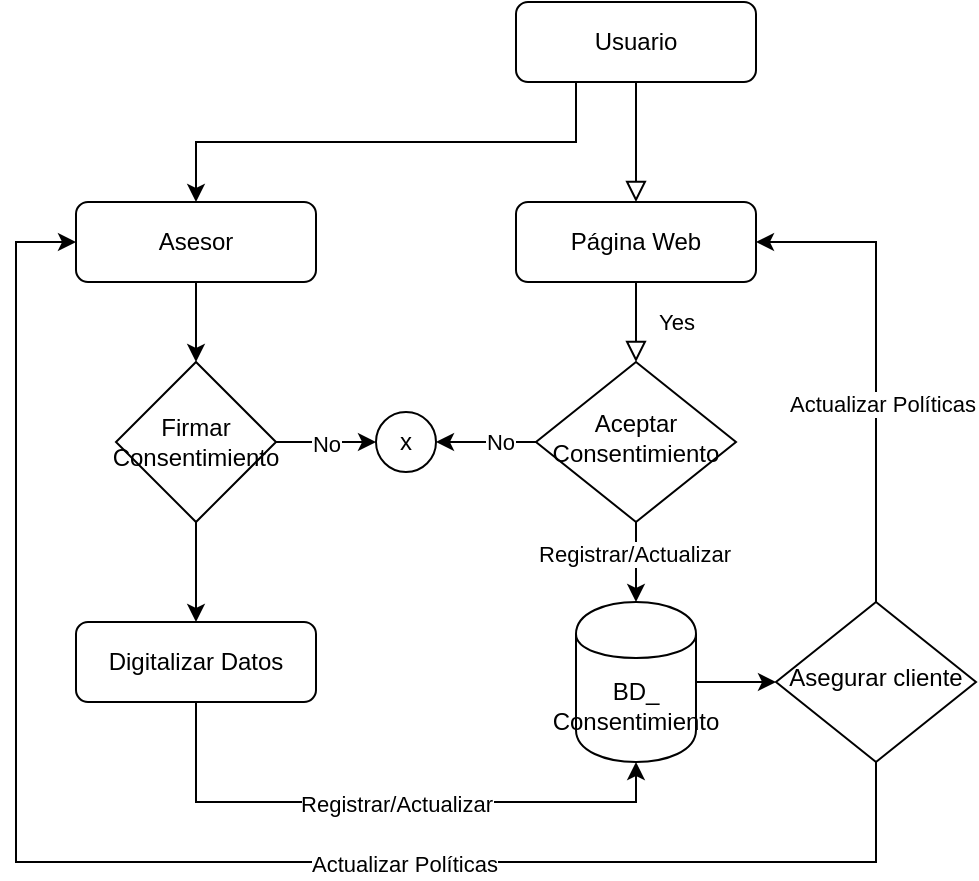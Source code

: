 <mxfile version="21.6.8" type="github">
  <diagram id="C5RBs43oDa-KdzZeNtuy" name="Page-1">
    <mxGraphModel dx="1886" dy="450" grid="1" gridSize="10" guides="1" tooltips="1" connect="1" arrows="1" fold="1" page="1" pageScale="1" pageWidth="827" pageHeight="1169" math="0" shadow="0">
      <root>
        <mxCell id="WIyWlLk6GJQsqaUBKTNV-0" />
        <mxCell id="WIyWlLk6GJQsqaUBKTNV-1" parent="WIyWlLk6GJQsqaUBKTNV-0" />
        <mxCell id="WIyWlLk6GJQsqaUBKTNV-2" value="" style="rounded=0;html=1;jettySize=auto;orthogonalLoop=1;fontSize=11;endArrow=block;endFill=0;endSize=8;strokeWidth=1;shadow=0;labelBackgroundColor=none;edgeStyle=orthogonalEdgeStyle;entryX=0.5;entryY=0;entryDx=0;entryDy=0;" parent="WIyWlLk6GJQsqaUBKTNV-1" source="WIyWlLk6GJQsqaUBKTNV-3" target="8-uRm0YtU4r011juTXig-1" edge="1">
          <mxGeometry relative="1" as="geometry">
            <mxPoint x="220" y="170" as="targetPoint" />
          </mxGeometry>
        </mxCell>
        <mxCell id="8-uRm0YtU4r011juTXig-2" style="edgeStyle=orthogonalEdgeStyle;rounded=0;orthogonalLoop=1;jettySize=auto;html=1;exitX=0.25;exitY=1;exitDx=0;exitDy=0;entryX=0.5;entryY=0;entryDx=0;entryDy=0;" edge="1" parent="WIyWlLk6GJQsqaUBKTNV-1" source="WIyWlLk6GJQsqaUBKTNV-3" target="8-uRm0YtU4r011juTXig-0">
          <mxGeometry relative="1" as="geometry" />
        </mxCell>
        <mxCell id="WIyWlLk6GJQsqaUBKTNV-3" value="Usuario" style="rounded=1;whiteSpace=wrap;html=1;fontSize=12;glass=0;strokeWidth=1;shadow=0;" parent="WIyWlLk6GJQsqaUBKTNV-1" vertex="1">
          <mxGeometry x="160" y="80" width="120" height="40" as="geometry" />
        </mxCell>
        <mxCell id="WIyWlLk6GJQsqaUBKTNV-4" value="Yes" style="rounded=0;html=1;jettySize=auto;orthogonalLoop=1;fontSize=11;endArrow=block;endFill=0;endSize=8;strokeWidth=1;shadow=0;labelBackgroundColor=none;edgeStyle=orthogonalEdgeStyle;exitX=0.5;exitY=1;exitDx=0;exitDy=0;" parent="WIyWlLk6GJQsqaUBKTNV-1" source="8-uRm0YtU4r011juTXig-1" target="WIyWlLk6GJQsqaUBKTNV-10" edge="1">
          <mxGeometry y="20" relative="1" as="geometry">
            <mxPoint as="offset" />
            <mxPoint x="220" y="250" as="sourcePoint" />
          </mxGeometry>
        </mxCell>
        <mxCell id="8-uRm0YtU4r011juTXig-24" style="edgeStyle=orthogonalEdgeStyle;rounded=0;orthogonalLoop=1;jettySize=auto;html=1;entryX=0.5;entryY=0;entryDx=0;entryDy=0;" edge="1" parent="WIyWlLk6GJQsqaUBKTNV-1" source="WIyWlLk6GJQsqaUBKTNV-10" target="8-uRm0YtU4r011juTXig-23">
          <mxGeometry relative="1" as="geometry" />
        </mxCell>
        <mxCell id="8-uRm0YtU4r011juTXig-25" value="Registrar/Actualizar" style="edgeLabel;html=1;align=center;verticalAlign=middle;resizable=0;points=[];" vertex="1" connectable="0" parent="8-uRm0YtU4r011juTXig-24">
          <mxGeometry x="-0.22" y="-1" relative="1" as="geometry">
            <mxPoint as="offset" />
          </mxGeometry>
        </mxCell>
        <mxCell id="8-uRm0YtU4r011juTXig-33" style="edgeStyle=orthogonalEdgeStyle;rounded=0;orthogonalLoop=1;jettySize=auto;html=1;entryX=1;entryY=0.5;entryDx=0;entryDy=0;" edge="1" parent="WIyWlLk6GJQsqaUBKTNV-1" source="WIyWlLk6GJQsqaUBKTNV-10" target="8-uRm0YtU4r011juTXig-8">
          <mxGeometry relative="1" as="geometry" />
        </mxCell>
        <mxCell id="8-uRm0YtU4r011juTXig-37" value="No" style="edgeLabel;html=1;align=center;verticalAlign=middle;resizable=0;points=[];" vertex="1" connectable="0" parent="8-uRm0YtU4r011juTXig-33">
          <mxGeometry x="-0.259" relative="1" as="geometry">
            <mxPoint as="offset" />
          </mxGeometry>
        </mxCell>
        <mxCell id="WIyWlLk6GJQsqaUBKTNV-10" value="Aceptar Consentimiento" style="rhombus;whiteSpace=wrap;html=1;shadow=0;fontFamily=Helvetica;fontSize=12;align=center;strokeWidth=1;spacing=6;spacingTop=-4;" parent="WIyWlLk6GJQsqaUBKTNV-1" vertex="1">
          <mxGeometry x="170" y="260" width="100" height="80" as="geometry" />
        </mxCell>
        <mxCell id="8-uRm0YtU4r011juTXig-6" style="edgeStyle=orthogonalEdgeStyle;rounded=0;orthogonalLoop=1;jettySize=auto;html=1;exitX=0.5;exitY=1;exitDx=0;exitDy=0;entryX=0.5;entryY=0;entryDx=0;entryDy=0;" edge="1" parent="WIyWlLk6GJQsqaUBKTNV-1" source="8-uRm0YtU4r011juTXig-0" target="8-uRm0YtU4r011juTXig-15">
          <mxGeometry relative="1" as="geometry">
            <mxPoint y="270" as="targetPoint" />
          </mxGeometry>
        </mxCell>
        <mxCell id="8-uRm0YtU4r011juTXig-0" value="Asesor" style="rounded=1;whiteSpace=wrap;html=1;fontSize=12;glass=0;strokeWidth=1;shadow=0;" vertex="1" parent="WIyWlLk6GJQsqaUBKTNV-1">
          <mxGeometry x="-60" y="180" width="120" height="40" as="geometry" />
        </mxCell>
        <mxCell id="8-uRm0YtU4r011juTXig-1" value="Página Web" style="rounded=1;whiteSpace=wrap;html=1;fontSize=12;glass=0;strokeWidth=1;shadow=0;" vertex="1" parent="WIyWlLk6GJQsqaUBKTNV-1">
          <mxGeometry x="160" y="180" width="120" height="40" as="geometry" />
        </mxCell>
        <mxCell id="8-uRm0YtU4r011juTXig-8" value="x" style="ellipse;whiteSpace=wrap;html=1;aspect=fixed;" vertex="1" parent="WIyWlLk6GJQsqaUBKTNV-1">
          <mxGeometry x="90" y="285" width="30" height="30" as="geometry" />
        </mxCell>
        <mxCell id="8-uRm0YtU4r011juTXig-21" style="edgeStyle=orthogonalEdgeStyle;rounded=0;orthogonalLoop=1;jettySize=auto;html=1;entryX=0.5;entryY=0;entryDx=0;entryDy=0;" edge="1" parent="WIyWlLk6GJQsqaUBKTNV-1" source="8-uRm0YtU4r011juTXig-15" target="8-uRm0YtU4r011juTXig-20">
          <mxGeometry relative="1" as="geometry" />
        </mxCell>
        <mxCell id="8-uRm0YtU4r011juTXig-34" style="edgeStyle=orthogonalEdgeStyle;rounded=0;orthogonalLoop=1;jettySize=auto;html=1;entryX=0;entryY=0.5;entryDx=0;entryDy=0;" edge="1" parent="WIyWlLk6GJQsqaUBKTNV-1" source="8-uRm0YtU4r011juTXig-15" target="8-uRm0YtU4r011juTXig-8">
          <mxGeometry relative="1" as="geometry" />
        </mxCell>
        <mxCell id="8-uRm0YtU4r011juTXig-35" value="No" style="edgeLabel;html=1;align=center;verticalAlign=middle;resizable=0;points=[];" vertex="1" connectable="0" parent="8-uRm0YtU4r011juTXig-34">
          <mxGeometry x="-0.025" y="-1" relative="1" as="geometry">
            <mxPoint as="offset" />
          </mxGeometry>
        </mxCell>
        <mxCell id="8-uRm0YtU4r011juTXig-15" value="Firmar Consentimiento" style="rhombus;whiteSpace=wrap;html=1;" vertex="1" parent="WIyWlLk6GJQsqaUBKTNV-1">
          <mxGeometry x="-40" y="260" width="80" height="80" as="geometry" />
        </mxCell>
        <mxCell id="8-uRm0YtU4r011juTXig-26" style="edgeStyle=orthogonalEdgeStyle;rounded=0;orthogonalLoop=1;jettySize=auto;html=1;exitX=0.5;exitY=1;exitDx=0;exitDy=0;entryX=0.5;entryY=1;entryDx=0;entryDy=0;" edge="1" parent="WIyWlLk6GJQsqaUBKTNV-1" source="8-uRm0YtU4r011juTXig-20" target="8-uRm0YtU4r011juTXig-23">
          <mxGeometry relative="1" as="geometry" />
        </mxCell>
        <mxCell id="8-uRm0YtU4r011juTXig-27" value="Registrar/Actualizar" style="edgeLabel;html=1;align=center;verticalAlign=middle;resizable=0;points=[];" vertex="1" connectable="0" parent="8-uRm0YtU4r011juTXig-26">
          <mxGeometry x="0.03" y="-1" relative="1" as="geometry">
            <mxPoint as="offset" />
          </mxGeometry>
        </mxCell>
        <mxCell id="8-uRm0YtU4r011juTXig-20" value="Digitalizar Datos" style="rounded=1;whiteSpace=wrap;html=1;fontSize=12;glass=0;strokeWidth=1;shadow=0;" vertex="1" parent="WIyWlLk6GJQsqaUBKTNV-1">
          <mxGeometry x="-60" y="390" width="120" height="40" as="geometry" />
        </mxCell>
        <mxCell id="8-uRm0YtU4r011juTXig-29" style="edgeStyle=orthogonalEdgeStyle;rounded=0;orthogonalLoop=1;jettySize=auto;html=1;entryX=0;entryY=0.5;entryDx=0;entryDy=0;" edge="1" parent="WIyWlLk6GJQsqaUBKTNV-1" source="8-uRm0YtU4r011juTXig-23" target="8-uRm0YtU4r011juTXig-30">
          <mxGeometry relative="1" as="geometry">
            <mxPoint x="320.0" y="420" as="targetPoint" />
          </mxGeometry>
        </mxCell>
        <mxCell id="8-uRm0YtU4r011juTXig-23" value="BD_&lt;br&gt;Consentimiento" style="shape=cylinder;whiteSpace=wrap;html=1;boundedLbl=1;backgroundOutline=1;" vertex="1" parent="WIyWlLk6GJQsqaUBKTNV-1">
          <mxGeometry x="190" y="380" width="60" height="80" as="geometry" />
        </mxCell>
        <mxCell id="8-uRm0YtU4r011juTXig-38" style="edgeStyle=orthogonalEdgeStyle;rounded=0;orthogonalLoop=1;jettySize=auto;html=1;entryX=0;entryY=0.5;entryDx=0;entryDy=0;" edge="1" parent="WIyWlLk6GJQsqaUBKTNV-1" source="8-uRm0YtU4r011juTXig-30" target="8-uRm0YtU4r011juTXig-0">
          <mxGeometry relative="1" as="geometry">
            <Array as="points">
              <mxPoint x="340" y="510" />
              <mxPoint x="-90" y="510" />
              <mxPoint x="-90" y="200" />
            </Array>
          </mxGeometry>
        </mxCell>
        <mxCell id="8-uRm0YtU4r011juTXig-39" value="Actualizar Políticas" style="edgeLabel;html=1;align=center;verticalAlign=middle;resizable=0;points=[];" vertex="1" connectable="0" parent="8-uRm0YtU4r011juTXig-38">
          <mxGeometry x="-0.303" y="1" relative="1" as="geometry">
            <mxPoint as="offset" />
          </mxGeometry>
        </mxCell>
        <mxCell id="8-uRm0YtU4r011juTXig-40" style="edgeStyle=orthogonalEdgeStyle;rounded=0;orthogonalLoop=1;jettySize=auto;html=1;entryX=1;entryY=0.5;entryDx=0;entryDy=0;" edge="1" parent="WIyWlLk6GJQsqaUBKTNV-1" source="8-uRm0YtU4r011juTXig-30" target="8-uRm0YtU4r011juTXig-1">
          <mxGeometry relative="1" as="geometry">
            <Array as="points">
              <mxPoint x="340" y="200" />
            </Array>
          </mxGeometry>
        </mxCell>
        <mxCell id="8-uRm0YtU4r011juTXig-41" value="Actualizar Políticas" style="edgeLabel;html=1;align=center;verticalAlign=middle;resizable=0;points=[];" vertex="1" connectable="0" parent="8-uRm0YtU4r011juTXig-40">
          <mxGeometry x="-0.169" y="-3" relative="1" as="geometry">
            <mxPoint as="offset" />
          </mxGeometry>
        </mxCell>
        <mxCell id="8-uRm0YtU4r011juTXig-30" value="Asegurar cliente" style="rhombus;whiteSpace=wrap;html=1;shadow=0;fontFamily=Helvetica;fontSize=12;align=center;strokeWidth=1;spacing=6;spacingTop=-4;" vertex="1" parent="WIyWlLk6GJQsqaUBKTNV-1">
          <mxGeometry x="290" y="380" width="100" height="80" as="geometry" />
        </mxCell>
      </root>
    </mxGraphModel>
  </diagram>
</mxfile>
